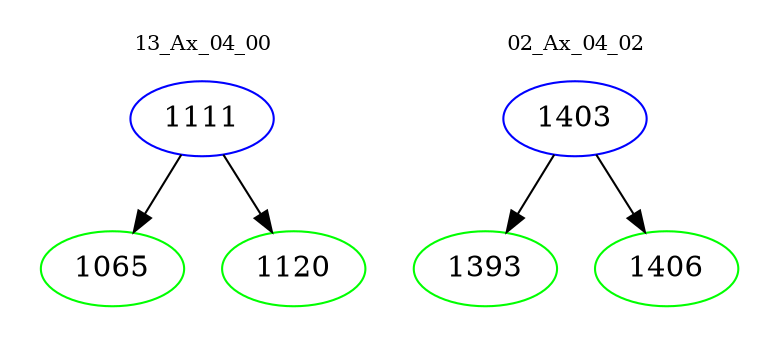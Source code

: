 digraph{
subgraph cluster_0 {
color = white
label = "13_Ax_04_00";
fontsize=10;
T0_1111 [label="1111", color="blue"]
T0_1111 -> T0_1065 [color="black"]
T0_1065 [label="1065", color="green"]
T0_1111 -> T0_1120 [color="black"]
T0_1120 [label="1120", color="green"]
}
subgraph cluster_1 {
color = white
label = "02_Ax_04_02";
fontsize=10;
T1_1403 [label="1403", color="blue"]
T1_1403 -> T1_1393 [color="black"]
T1_1393 [label="1393", color="green"]
T1_1403 -> T1_1406 [color="black"]
T1_1406 [label="1406", color="green"]
}
}

